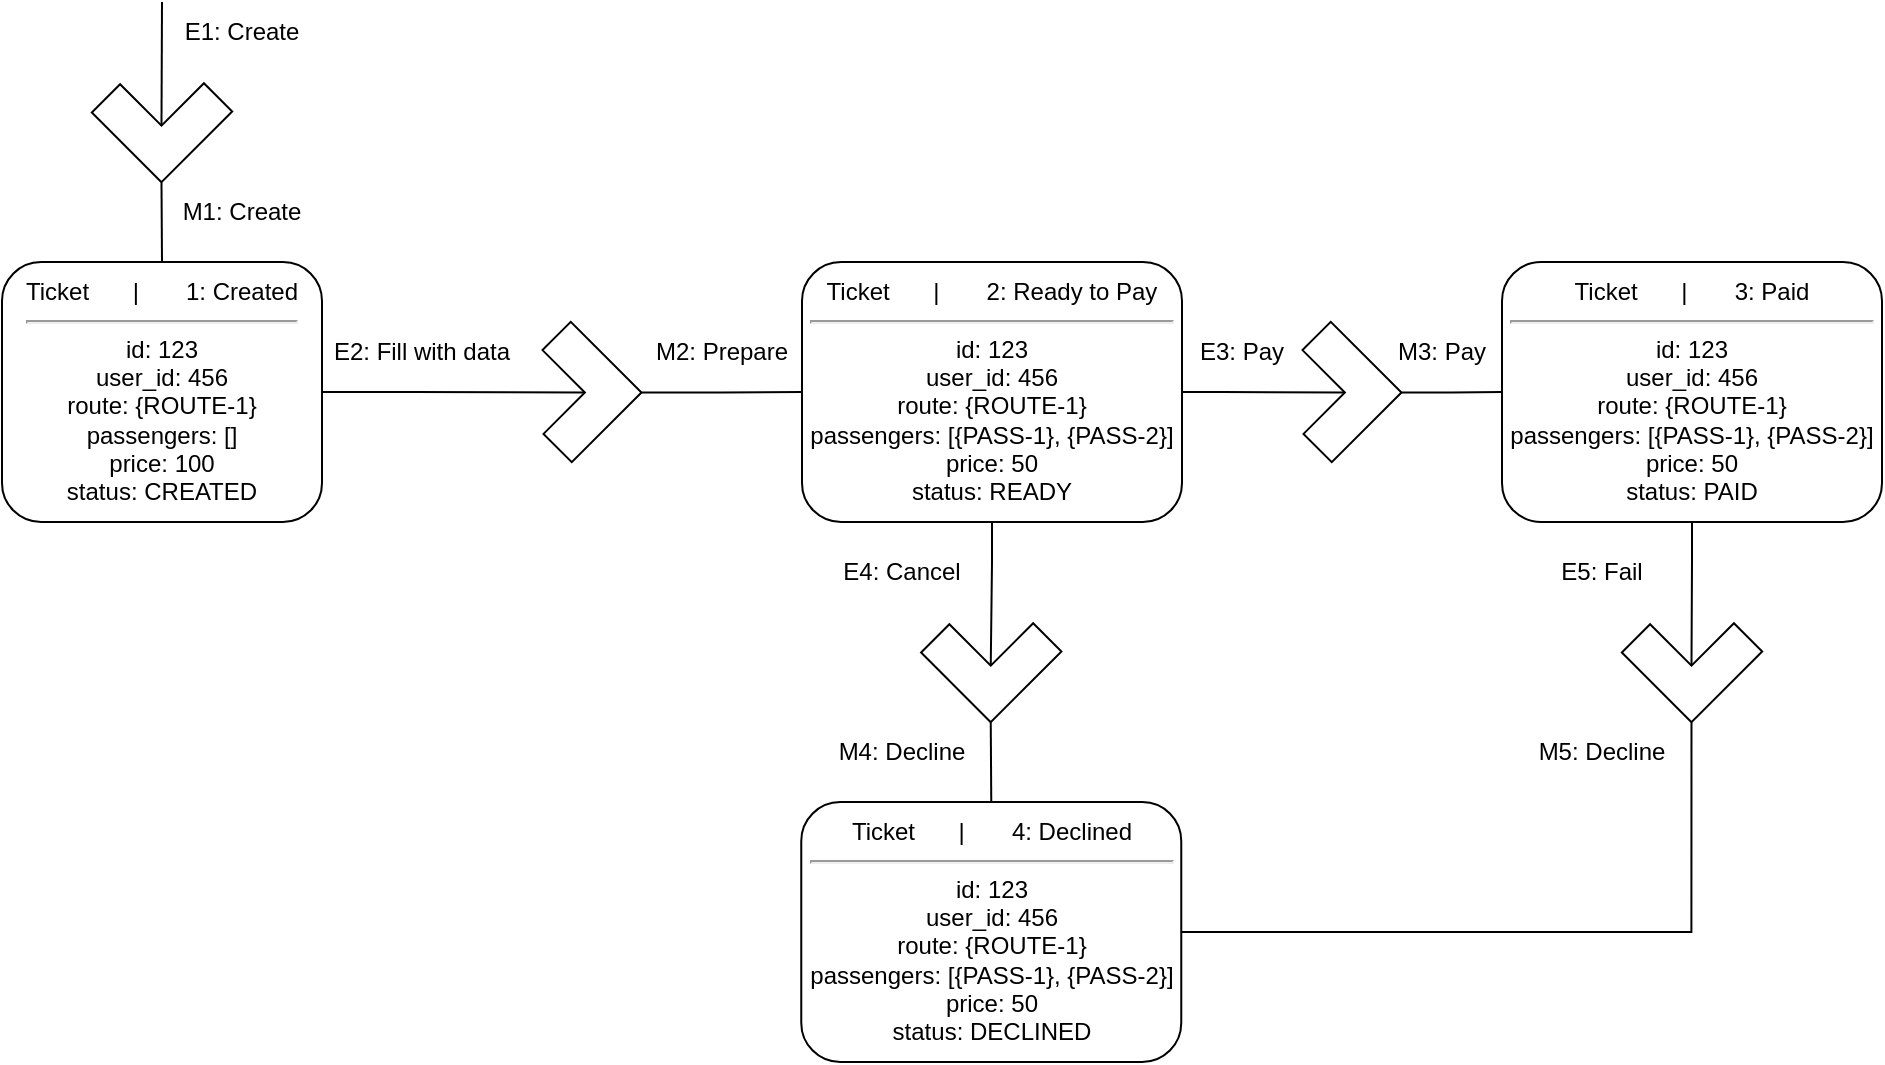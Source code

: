 <mxfile version="24.7.8">
  <diagram name="Page-1" id="1xVkC0A4zu-yb7dTjXCJ">
    <mxGraphModel dx="2625" dy="1573" grid="1" gridSize="10" guides="1" tooltips="1" connect="1" arrows="1" fold="1" page="1" pageScale="1" pageWidth="850" pageHeight="1100" math="0" shadow="0">
      <root>
        <mxCell id="0" />
        <mxCell id="1" parent="0" />
        <mxCell id="bKH6nKr-G-KITB9uF0FW-1" value="Ticket&lt;span style=&quot;white-space: pre;&quot;&gt;&#x9;&lt;/span&gt;|&lt;span style=&quot;white-space: pre;&quot;&gt;&#x9;&lt;/span&gt;1: Created&lt;div&gt;&lt;hr&gt;id: 123&lt;/div&gt;&lt;div&gt;user_id: 456&lt;/div&gt;&lt;div&gt;route: {ROUTE-1}&lt;/div&gt;&lt;div&gt;passengers: []&lt;/div&gt;&lt;div&gt;price: 100&lt;/div&gt;&lt;div&gt;status: CREATED&lt;/div&gt;" style="rounded=1;whiteSpace=wrap;html=1;" vertex="1" parent="1">
          <mxGeometry x="80" y="170" width="160" height="130" as="geometry" />
        </mxCell>
        <mxCell id="bKH6nKr-G-KITB9uF0FW-10" style="edgeStyle=orthogonalEdgeStyle;rounded=0;orthogonalLoop=1;jettySize=auto;html=1;exitX=0;exitY=0;exitDx=0;exitDy=0;exitPerimeter=0;entryX=0;entryY=0.5;entryDx=0;entryDy=0;endArrow=none;endFill=0;" edge="1" parent="1" source="bKH6nKr-G-KITB9uF0FW-5" target="bKH6nKr-G-KITB9uF0FW-9">
          <mxGeometry relative="1" as="geometry" />
        </mxCell>
        <mxCell id="bKH6nKr-G-KITB9uF0FW-5" value="" style="shape=corner;whiteSpace=wrap;html=1;direction=west;rotation=-45;" vertex="1" parent="1">
          <mxGeometry x="340" y="210" width="49.27" height="50" as="geometry" />
        </mxCell>
        <mxCell id="bKH6nKr-G-KITB9uF0FW-25" style="edgeStyle=orthogonalEdgeStyle;rounded=0;orthogonalLoop=1;jettySize=auto;html=1;exitX=0;exitY=0;exitDx=0;exitDy=0;exitPerimeter=0;entryX=0;entryY=0.5;entryDx=0;entryDy=0;endArrow=none;endFill=0;" edge="1" parent="1" source="bKH6nKr-G-KITB9uF0FW-7" target="bKH6nKr-G-KITB9uF0FW-24">
          <mxGeometry relative="1" as="geometry" />
        </mxCell>
        <mxCell id="bKH6nKr-G-KITB9uF0FW-7" value="" style="shape=corner;whiteSpace=wrap;html=1;direction=west;rotation=-45;" vertex="1" parent="1">
          <mxGeometry x="720" y="210" width="49.27" height="50" as="geometry" />
        </mxCell>
        <mxCell id="bKH6nKr-G-KITB9uF0FW-8" style="edgeStyle=orthogonalEdgeStyle;rounded=0;orthogonalLoop=1;jettySize=auto;html=1;exitX=1;exitY=0.5;exitDx=0;exitDy=0;entryX=0;entryY=0;entryDx=20;entryDy=20;entryPerimeter=0;endArrow=none;endFill=0;" edge="1" parent="1" source="bKH6nKr-G-KITB9uF0FW-1" target="bKH6nKr-G-KITB9uF0FW-5">
          <mxGeometry relative="1" as="geometry" />
        </mxCell>
        <mxCell id="bKH6nKr-G-KITB9uF0FW-9" value="Ticket&lt;span style=&quot;white-space: pre;&quot;&gt;&#x9;&lt;/span&gt;|&lt;span style=&quot;white-space: pre;&quot;&gt;&#x9;&lt;/span&gt;2: Ready to Pay&lt;div&gt;&lt;hr&gt;id: 123&lt;/div&gt;&lt;div&gt;user_id: 456&lt;/div&gt;&lt;div&gt;route: {ROUTE-1}&lt;/div&gt;&lt;div&gt;passengers: [{PASS-1}, {PASS-2}]&lt;/div&gt;&lt;div&gt;price: 50&lt;/div&gt;&lt;div&gt;status: READY&lt;/div&gt;" style="rounded=1;whiteSpace=wrap;html=1;" vertex="1" parent="1">
          <mxGeometry x="480" y="170" width="190" height="130" as="geometry" />
        </mxCell>
        <mxCell id="bKH6nKr-G-KITB9uF0FW-11" value="E1: Create" style="text;html=1;align=center;verticalAlign=middle;whiteSpace=wrap;rounded=0;" vertex="1" parent="1">
          <mxGeometry x="160" y="40" width="80" height="30" as="geometry" />
        </mxCell>
        <mxCell id="bKH6nKr-G-KITB9uF0FW-19" style="edgeStyle=orthogonalEdgeStyle;rounded=0;orthogonalLoop=1;jettySize=auto;html=1;exitX=0;exitY=0;exitDx=0;exitDy=0;exitPerimeter=0;entryX=0.5;entryY=0;entryDx=0;entryDy=0;endArrow=none;endFill=0;" edge="1" parent="1" source="bKH6nKr-G-KITB9uF0FW-14" target="bKH6nKr-G-KITB9uF0FW-1">
          <mxGeometry relative="1" as="geometry" />
        </mxCell>
        <mxCell id="bKH6nKr-G-KITB9uF0FW-14" value="" style="shape=corner;whiteSpace=wrap;html=1;direction=west;rotation=45;" vertex="1" parent="1">
          <mxGeometry x="135.37" y="70" width="49.27" height="50" as="geometry" />
        </mxCell>
        <mxCell id="bKH6nKr-G-KITB9uF0FW-21" value="" style="endArrow=none;html=1;rounded=0;exitX=0;exitY=0;exitDx=20;exitDy=20;exitPerimeter=0;" edge="1" parent="1" source="bKH6nKr-G-KITB9uF0FW-14">
          <mxGeometry width="50" height="50" relative="1" as="geometry">
            <mxPoint x="180" y="60" as="sourcePoint" />
            <mxPoint x="160" y="40" as="targetPoint" />
          </mxGeometry>
        </mxCell>
        <mxCell id="bKH6nKr-G-KITB9uF0FW-23" style="edgeStyle=orthogonalEdgeStyle;rounded=0;orthogonalLoop=1;jettySize=auto;html=1;exitX=1;exitY=0.5;exitDx=0;exitDy=0;entryX=0;entryY=0;entryDx=20;entryDy=20;entryPerimeter=0;endArrow=none;endFill=0;" edge="1" parent="1" source="bKH6nKr-G-KITB9uF0FW-9" target="bKH6nKr-G-KITB9uF0FW-7">
          <mxGeometry relative="1" as="geometry" />
        </mxCell>
        <mxCell id="bKH6nKr-G-KITB9uF0FW-24" value="Ticket&lt;span style=&quot;white-space: pre;&quot;&gt;&#x9;&lt;/span&gt;|&lt;span style=&quot;white-space: pre;&quot;&gt;&#x9;&lt;/span&gt;3: Paid&lt;div&gt;&lt;hr&gt;id: 123&lt;/div&gt;&lt;div&gt;user_id: 456&lt;/div&gt;&lt;div&gt;route: {ROUTE-1}&lt;/div&gt;&lt;div&gt;passengers: [{PASS-1}, {PASS-2}]&lt;/div&gt;&lt;div&gt;price: 50&lt;/div&gt;&lt;div&gt;status: PAID&lt;/div&gt;" style="rounded=1;whiteSpace=wrap;html=1;" vertex="1" parent="1">
          <mxGeometry x="830" y="170" width="190" height="130" as="geometry" />
        </mxCell>
        <mxCell id="bKH6nKr-G-KITB9uF0FW-33" style="edgeStyle=orthogonalEdgeStyle;rounded=0;orthogonalLoop=1;jettySize=auto;html=1;exitX=0;exitY=0;exitDx=0;exitDy=0;exitPerimeter=0;entryX=0.5;entryY=0;entryDx=0;entryDy=0;endArrow=none;endFill=0;" edge="1" parent="1" source="bKH6nKr-G-KITB9uF0FW-27" target="bKH6nKr-G-KITB9uF0FW-32">
          <mxGeometry relative="1" as="geometry" />
        </mxCell>
        <mxCell id="bKH6nKr-G-KITB9uF0FW-27" value="" style="shape=corner;whiteSpace=wrap;html=1;direction=west;rotation=45;" vertex="1" parent="1">
          <mxGeometry x="550" y="340" width="49.27" height="50" as="geometry" />
        </mxCell>
        <mxCell id="bKH6nKr-G-KITB9uF0FW-31" style="edgeStyle=orthogonalEdgeStyle;rounded=0;orthogonalLoop=1;jettySize=auto;html=1;exitX=0.5;exitY=1;exitDx=0;exitDy=0;entryX=0;entryY=0;entryDx=20;entryDy=20;entryPerimeter=0;endArrow=none;endFill=0;" edge="1" parent="1" source="bKH6nKr-G-KITB9uF0FW-9" target="bKH6nKr-G-KITB9uF0FW-27">
          <mxGeometry relative="1" as="geometry" />
        </mxCell>
        <mxCell id="bKH6nKr-G-KITB9uF0FW-32" value="Ticket&lt;span style=&quot;white-space: pre;&quot;&gt;&#x9;&lt;/span&gt;|&lt;span style=&quot;white-space: pre;&quot;&gt;&#x9;&lt;/span&gt;4: Declined&lt;div&gt;&lt;hr&gt;id: 123&lt;/div&gt;&lt;div&gt;user_id: 456&lt;/div&gt;&lt;div&gt;route: {ROUTE-1}&lt;/div&gt;&lt;div&gt;passengers: [{PASS-1}, {PASS-2}]&lt;/div&gt;&lt;div&gt;price: 50&lt;/div&gt;&lt;div&gt;status: DECLINED&lt;/div&gt;" style="rounded=1;whiteSpace=wrap;html=1;" vertex="1" parent="1">
          <mxGeometry x="479.63" y="440" width="190" height="130" as="geometry" />
        </mxCell>
        <mxCell id="bKH6nKr-G-KITB9uF0FW-34" value="M1: Create" style="text;html=1;align=center;verticalAlign=middle;whiteSpace=wrap;rounded=0;" vertex="1" parent="1">
          <mxGeometry x="160" y="130" width="80" height="30" as="geometry" />
        </mxCell>
        <mxCell id="bKH6nKr-G-KITB9uF0FW-35" value="E2: Fill with data" style="text;html=1;align=center;verticalAlign=middle;whiteSpace=wrap;rounded=0;" vertex="1" parent="1">
          <mxGeometry x="240" y="200" width="100" height="30" as="geometry" />
        </mxCell>
        <mxCell id="bKH6nKr-G-KITB9uF0FW-36" value="M2: Prepare" style="text;html=1;align=center;verticalAlign=middle;whiteSpace=wrap;rounded=0;" vertex="1" parent="1">
          <mxGeometry x="400" y="200" width="80" height="30" as="geometry" />
        </mxCell>
        <mxCell id="bKH6nKr-G-KITB9uF0FW-38" value="E4: Cancel" style="text;html=1;align=center;verticalAlign=middle;whiteSpace=wrap;rounded=0;" vertex="1" parent="1">
          <mxGeometry x="490" y="310" width="80" height="30" as="geometry" />
        </mxCell>
        <mxCell id="bKH6nKr-G-KITB9uF0FW-39" value="M4: Decline" style="text;html=1;align=center;verticalAlign=middle;whiteSpace=wrap;rounded=0;" vertex="1" parent="1">
          <mxGeometry x="490" y="400" width="80" height="30" as="geometry" />
        </mxCell>
        <mxCell id="bKH6nKr-G-KITB9uF0FW-40" value="E3: Pay" style="text;html=1;align=center;verticalAlign=middle;whiteSpace=wrap;rounded=0;" vertex="1" parent="1">
          <mxGeometry x="670" y="200" width="60" height="30" as="geometry" />
        </mxCell>
        <mxCell id="bKH6nKr-G-KITB9uF0FW-41" value="M3: Pay" style="text;html=1;align=center;verticalAlign=middle;whiteSpace=wrap;rounded=0;" vertex="1" parent="1">
          <mxGeometry x="770" y="200" width="60" height="30" as="geometry" />
        </mxCell>
        <mxCell id="bKH6nKr-G-KITB9uF0FW-47" style="edgeStyle=orthogonalEdgeStyle;rounded=0;orthogonalLoop=1;jettySize=auto;html=1;exitX=0;exitY=0;exitDx=0;exitDy=0;exitPerimeter=0;entryX=1;entryY=0.5;entryDx=0;entryDy=0;endArrow=none;endFill=0;" edge="1" parent="1" source="bKH6nKr-G-KITB9uF0FW-43" target="bKH6nKr-G-KITB9uF0FW-32">
          <mxGeometry relative="1" as="geometry" />
        </mxCell>
        <mxCell id="bKH6nKr-G-KITB9uF0FW-43" value="" style="shape=corner;whiteSpace=wrap;html=1;direction=west;rotation=45;" vertex="1" parent="1">
          <mxGeometry x="900.37" y="340" width="49.27" height="50" as="geometry" />
        </mxCell>
        <mxCell id="bKH6nKr-G-KITB9uF0FW-44" value="E5: Fail" style="text;html=1;align=center;verticalAlign=middle;whiteSpace=wrap;rounded=0;" vertex="1" parent="1">
          <mxGeometry x="840" y="310" width="80" height="30" as="geometry" />
        </mxCell>
        <mxCell id="bKH6nKr-G-KITB9uF0FW-45" value="M5: Decline" style="text;html=1;align=center;verticalAlign=middle;whiteSpace=wrap;rounded=0;" vertex="1" parent="1">
          <mxGeometry x="840" y="400" width="80" height="30" as="geometry" />
        </mxCell>
        <mxCell id="bKH6nKr-G-KITB9uF0FW-46" style="edgeStyle=orthogonalEdgeStyle;rounded=0;orthogonalLoop=1;jettySize=auto;html=1;exitX=0.5;exitY=1;exitDx=0;exitDy=0;entryX=0;entryY=0;entryDx=20;entryDy=20;entryPerimeter=0;endArrow=none;endFill=0;" edge="1" parent="1" source="bKH6nKr-G-KITB9uF0FW-24" target="bKH6nKr-G-KITB9uF0FW-43">
          <mxGeometry relative="1" as="geometry" />
        </mxCell>
      </root>
    </mxGraphModel>
  </diagram>
</mxfile>
